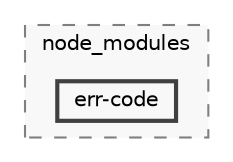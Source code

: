 digraph "backend/node_modules/err-code"
{
 // LATEX_PDF_SIZE
  bgcolor="transparent";
  edge [fontname=Helvetica,fontsize=10,labelfontname=Helvetica,labelfontsize=10];
  node [fontname=Helvetica,fontsize=10,shape=box,height=0.2,width=0.4];
  compound=true
  subgraph clusterdir_86dbea9de526ba50b112ba867d8b4b1f {
    graph [ bgcolor="#f8f8f8", pencolor="grey50", label="node_modules", fontname=Helvetica,fontsize=10 style="filled,dashed", URL="dir_86dbea9de526ba50b112ba867d8b4b1f.html",tooltip=""]
  dir_eafe9588c5757226da8ac89afce85aaa [label="err-code", fillcolor="#f8f8f8", color="grey25", style="filled,bold", URL="dir_eafe9588c5757226da8ac89afce85aaa.html",tooltip=""];
  }
}
